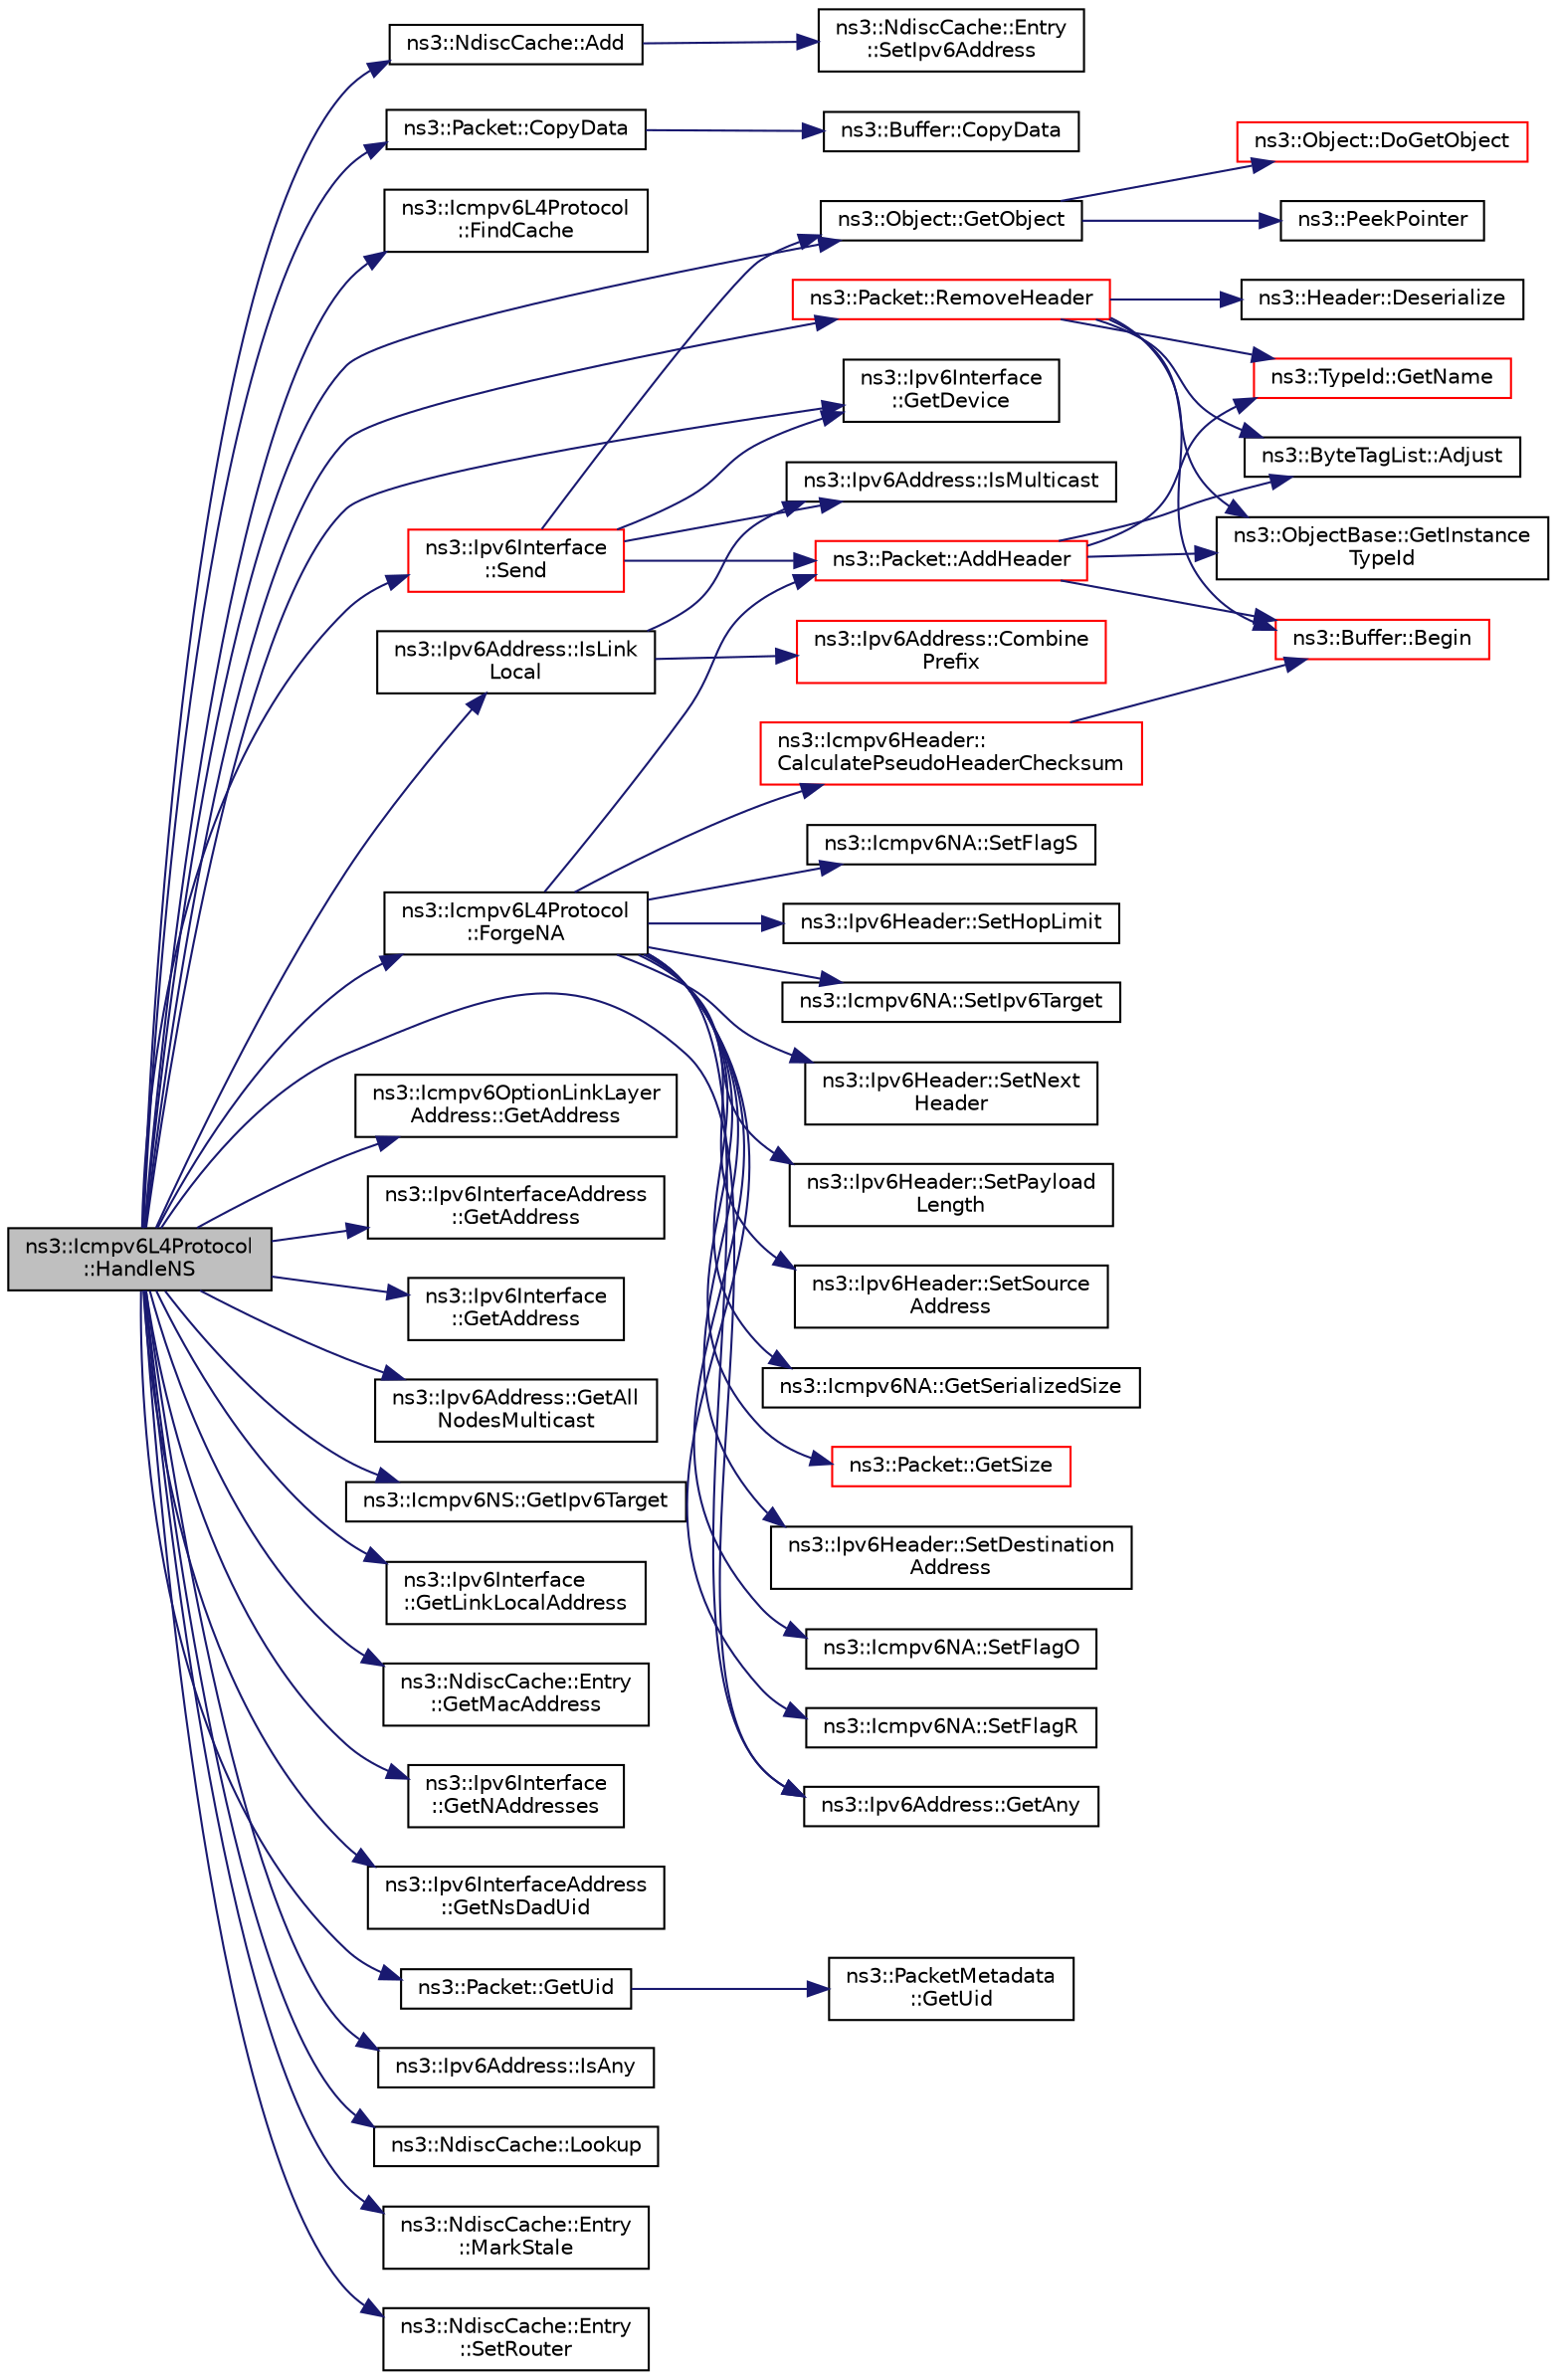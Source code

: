 digraph "ns3::Icmpv6L4Protocol::HandleNS"
{
 // LATEX_PDF_SIZE
  edge [fontname="Helvetica",fontsize="10",labelfontname="Helvetica",labelfontsize="10"];
  node [fontname="Helvetica",fontsize="10",shape=record];
  rankdir="LR";
  Node1 [label="ns3::Icmpv6L4Protocol\l::HandleNS",height=0.2,width=0.4,color="black", fillcolor="grey75", style="filled", fontcolor="black",tooltip="Receive Neighbor Solicitation method."];
  Node1 -> Node2 [color="midnightblue",fontsize="10",style="solid",fontname="Helvetica"];
  Node2 [label="ns3::NdiscCache::Add",height=0.2,width=0.4,color="black", fillcolor="white", style="filled",URL="$classns3_1_1_ndisc_cache.html#a2be7f4e42e90b272d5335dcb368e51cd",tooltip="Add an entry."];
  Node2 -> Node3 [color="midnightblue",fontsize="10",style="solid",fontname="Helvetica"];
  Node3 [label="ns3::NdiscCache::Entry\l::SetIpv6Address",height=0.2,width=0.4,color="black", fillcolor="white", style="filled",URL="$classns3_1_1_ndisc_cache_1_1_entry.html#aa730e61cb48f2436667dc89b822337dc",tooltip="Set the IPv6 address."];
  Node1 -> Node4 [color="midnightblue",fontsize="10",style="solid",fontname="Helvetica"];
  Node4 [label="ns3::Packet::CopyData",height=0.2,width=0.4,color="black", fillcolor="white", style="filled",URL="$classns3_1_1_packet.html#a5bafd70ccf970b10524e2d61afd39dc1",tooltip="Copy the packet contents to a byte buffer."];
  Node4 -> Node5 [color="midnightblue",fontsize="10",style="solid",fontname="Helvetica"];
  Node5 [label="ns3::Buffer::CopyData",height=0.2,width=0.4,color="black", fillcolor="white", style="filled",URL="$classns3_1_1_buffer.html#a767c8ec06a1307b569b9a5996dcacf91",tooltip="Copy the specified amount of data from the buffer to the given output stream."];
  Node1 -> Node6 [color="midnightblue",fontsize="10",style="solid",fontname="Helvetica"];
  Node6 [label="ns3::Icmpv6L4Protocol\l::FindCache",height=0.2,width=0.4,color="black", fillcolor="white", style="filled",URL="$classns3_1_1_icmpv6_l4_protocol.html#a90167126423f3957718e22a8bcd325c8",tooltip="Get the cache corresponding to the device."];
  Node1 -> Node7 [color="midnightblue",fontsize="10",style="solid",fontname="Helvetica"];
  Node7 [label="ns3::Icmpv6L4Protocol\l::ForgeNA",height=0.2,width=0.4,color="black", fillcolor="white", style="filled",URL="$classns3_1_1_icmpv6_l4_protocol.html#a687a096d8c5580cb3a80bec95b0dd689",tooltip="Forge a Neighbor Advertisement."];
  Node7 -> Node8 [color="midnightblue",fontsize="10",style="solid",fontname="Helvetica"];
  Node8 [label="ns3::Packet::AddHeader",height=0.2,width=0.4,color="red", fillcolor="white", style="filled",URL="$classns3_1_1_packet.html#a465108c595a0bc592095cbcab1832ed8",tooltip="Add header to this packet."];
  Node8 -> Node45 [color="midnightblue",fontsize="10",style="solid",fontname="Helvetica"];
  Node45 [label="ns3::ByteTagList::Adjust",height=0.2,width=0.4,color="black", fillcolor="white", style="filled",URL="$classns3_1_1_byte_tag_list.html#a1fec06d7e6daaf8039cf2a148e4090f2",tooltip="Adjust the offsets stored internally by the adjustment delta."];
  Node8 -> Node46 [color="midnightblue",fontsize="10",style="solid",fontname="Helvetica"];
  Node46 [label="ns3::Buffer::Begin",height=0.2,width=0.4,color="red", fillcolor="white", style="filled",URL="$classns3_1_1_buffer.html#acb977a0179de9abe4e295ce22023b4ca",tooltip=" "];
  Node8 -> Node38 [color="midnightblue",fontsize="10",style="solid",fontname="Helvetica"];
  Node38 [label="ns3::ObjectBase::GetInstance\lTypeId",height=0.2,width=0.4,color="black", fillcolor="white", style="filled",URL="$classns3_1_1_object_base.html#abe5b43a6f5b99a92a4c3122db31f06fb",tooltip="Get the most derived TypeId for this Object."];
  Node8 -> Node47 [color="midnightblue",fontsize="10",style="solid",fontname="Helvetica"];
  Node47 [label="ns3::TypeId::GetName",height=0.2,width=0.4,color="red", fillcolor="white", style="filled",URL="$classns3_1_1_type_id.html#abc4965475a579c2afdc668d7a7d58374",tooltip="Get the name."];
  Node7 -> Node53 [color="midnightblue",fontsize="10",style="solid",fontname="Helvetica"];
  Node53 [label="ns3::Icmpv6Header::\lCalculatePseudoHeaderChecksum",height=0.2,width=0.4,color="red", fillcolor="white", style="filled",URL="$classns3_1_1_icmpv6_header.html#aa0598a05dad2904576ed853885f4ed40",tooltip="Calculate pseudo header checksum for IPv6."];
  Node53 -> Node46 [color="midnightblue",fontsize="10",style="solid",fontname="Helvetica"];
  Node7 -> Node59 [color="midnightblue",fontsize="10",style="solid",fontname="Helvetica"];
  Node59 [label="ns3::Ipv6Address::GetAny",height=0.2,width=0.4,color="black", fillcolor="white", style="filled",URL="$classns3_1_1_ipv6_address.html#a2783e8badfc98c8b0a8508bba6e1b91e",tooltip="Get the \"any\" (::) Ipv6Address."];
  Node7 -> Node60 [color="midnightblue",fontsize="10",style="solid",fontname="Helvetica"];
  Node60 [label="ns3::Icmpv6NA::GetSerializedSize",height=0.2,width=0.4,color="black", fillcolor="white", style="filled",URL="$classns3_1_1_icmpv6_n_a.html#a025a1f44a35fa5c4db51bc19a47bb04e",tooltip="Get the serialized size."];
  Node7 -> Node61 [color="midnightblue",fontsize="10",style="solid",fontname="Helvetica"];
  Node61 [label="ns3::Packet::GetSize",height=0.2,width=0.4,color="red", fillcolor="white", style="filled",URL="$classns3_1_1_packet.html#afff7cb1ff518ee6dc0d424e10a5ad6ec",tooltip="Returns the the size in bytes of the packet (including the zero-filled initial payload)."];
  Node7 -> Node63 [color="midnightblue",fontsize="10",style="solid",fontname="Helvetica"];
  Node63 [label="ns3::Ipv6Header::SetDestination\lAddress",height=0.2,width=0.4,color="black", fillcolor="white", style="filled",URL="$classns3_1_1_ipv6_header.html#af42a4936f1f94fa012dfd33e3d5d9e9a",tooltip="Set the \"Destination address\" field."];
  Node7 -> Node64 [color="midnightblue",fontsize="10",style="solid",fontname="Helvetica"];
  Node64 [label="ns3::Icmpv6NA::SetFlagO",height=0.2,width=0.4,color="black", fillcolor="white", style="filled",URL="$classns3_1_1_icmpv6_n_a.html#aaff2ebe01f4ca803134f8a7d527b7613",tooltip="Set the O flag."];
  Node7 -> Node65 [color="midnightblue",fontsize="10",style="solid",fontname="Helvetica"];
  Node65 [label="ns3::Icmpv6NA::SetFlagR",height=0.2,width=0.4,color="black", fillcolor="white", style="filled",URL="$classns3_1_1_icmpv6_n_a.html#a7acfe211ef090061749eb878286e9325",tooltip="Set the R flag."];
  Node7 -> Node66 [color="midnightblue",fontsize="10",style="solid",fontname="Helvetica"];
  Node66 [label="ns3::Icmpv6NA::SetFlagS",height=0.2,width=0.4,color="black", fillcolor="white", style="filled",URL="$classns3_1_1_icmpv6_n_a.html#a52d07aa59b79c381b0767e52941b3e22",tooltip="Set the S flag."];
  Node7 -> Node67 [color="midnightblue",fontsize="10",style="solid",fontname="Helvetica"];
  Node67 [label="ns3::Ipv6Header::SetHopLimit",height=0.2,width=0.4,color="black", fillcolor="white", style="filled",URL="$classns3_1_1_ipv6_header.html#a5133fdec9ec05d089d9c47f476715d73",tooltip="Set the \"Hop limit\" field (TTL)."];
  Node7 -> Node68 [color="midnightblue",fontsize="10",style="solid",fontname="Helvetica"];
  Node68 [label="ns3::Icmpv6NA::SetIpv6Target",height=0.2,width=0.4,color="black", fillcolor="white", style="filled",URL="$classns3_1_1_icmpv6_n_a.html#a73e0b219a279bfb59ef6af15ee916bdc",tooltip="Set the IPv6 target field."];
  Node7 -> Node69 [color="midnightblue",fontsize="10",style="solid",fontname="Helvetica"];
  Node69 [label="ns3::Ipv6Header::SetNext\lHeader",height=0.2,width=0.4,color="black", fillcolor="white", style="filled",URL="$classns3_1_1_ipv6_header.html#add71fca40c6bf671bcc1403557a0852d",tooltip="Set the \"Next header\" field."];
  Node7 -> Node70 [color="midnightblue",fontsize="10",style="solid",fontname="Helvetica"];
  Node70 [label="ns3::Ipv6Header::SetPayload\lLength",height=0.2,width=0.4,color="black", fillcolor="white", style="filled",URL="$classns3_1_1_ipv6_header.html#a6d888c3bc07b2f523c1f8512e976a25b",tooltip="Set the \"Payload length\" field."];
  Node7 -> Node71 [color="midnightblue",fontsize="10",style="solid",fontname="Helvetica"];
  Node71 [label="ns3::Ipv6Header::SetSource\lAddress",height=0.2,width=0.4,color="black", fillcolor="white", style="filled",URL="$classns3_1_1_ipv6_header.html#aa0c5fe268a9a8096dfe9d4f7147241ab",tooltip="Set the \"Source address\" field."];
  Node1 -> Node72 [color="midnightblue",fontsize="10",style="solid",fontname="Helvetica"];
  Node72 [label="ns3::Icmpv6OptionLinkLayer\lAddress::GetAddress",height=0.2,width=0.4,color="black", fillcolor="white", style="filled",URL="$classns3_1_1_icmpv6_option_link_layer_address.html#ad51572a6b6fe8b2597621e93139cf4e7",tooltip="Get the hardware address."];
  Node1 -> Node73 [color="midnightblue",fontsize="10",style="solid",fontname="Helvetica"];
  Node73 [label="ns3::Ipv6InterfaceAddress\l::GetAddress",height=0.2,width=0.4,color="black", fillcolor="white", style="filled",URL="$classns3_1_1_ipv6_interface_address.html#a2cefaa3c66694e103da53cc784ba46bf",tooltip="Get the IPv6 address."];
  Node1 -> Node74 [color="midnightblue",fontsize="10",style="solid",fontname="Helvetica"];
  Node74 [label="ns3::Ipv6Interface\l::GetAddress",height=0.2,width=0.4,color="black", fillcolor="white", style="filled",URL="$classns3_1_1_ipv6_interface.html#a89390f0573d7d2ddf7504dad10194a3a",tooltip="Get an address from IPv6 interface."];
  Node1 -> Node75 [color="midnightblue",fontsize="10",style="solid",fontname="Helvetica"];
  Node75 [label="ns3::Ipv6Address::GetAll\lNodesMulticast",height=0.2,width=0.4,color="black", fillcolor="white", style="filled",URL="$classns3_1_1_ipv6_address.html#a11e6e4228d3d6e814b2c5ffc18c8ed20",tooltip="Get the \"all nodes multicast\" address."];
  Node1 -> Node59 [color="midnightblue",fontsize="10",style="solid",fontname="Helvetica"];
  Node1 -> Node76 [color="midnightblue",fontsize="10",style="solid",fontname="Helvetica"];
  Node76 [label="ns3::Ipv6Interface\l::GetDevice",height=0.2,width=0.4,color="black", fillcolor="white", style="filled",URL="$classns3_1_1_ipv6_interface.html#ae48d61d8e995e585a74050d78455bac7",tooltip="Get the NetDevice."];
  Node1 -> Node77 [color="midnightblue",fontsize="10",style="solid",fontname="Helvetica"];
  Node77 [label="ns3::Icmpv6NS::GetIpv6Target",height=0.2,width=0.4,color="black", fillcolor="white", style="filled",URL="$classns3_1_1_icmpv6_n_s.html#a9b2806ee41ad916b04390fb04e232c22",tooltip="Get the IPv6 target field."];
  Node1 -> Node78 [color="midnightblue",fontsize="10",style="solid",fontname="Helvetica"];
  Node78 [label="ns3::Ipv6Interface\l::GetLinkLocalAddress",height=0.2,width=0.4,color="black", fillcolor="white", style="filled",URL="$classns3_1_1_ipv6_interface.html#a1d83345cf2aaf7a00fa0424d89931ec1",tooltip="Get link-local address from IPv6 interface."];
  Node1 -> Node79 [color="midnightblue",fontsize="10",style="solid",fontname="Helvetica"];
  Node79 [label="ns3::NdiscCache::Entry\l::GetMacAddress",height=0.2,width=0.4,color="black", fillcolor="white", style="filled",URL="$classns3_1_1_ndisc_cache_1_1_entry.html#a703bbe924beea788efe1d8a2ba560069",tooltip="Get the MAC address of this entry."];
  Node1 -> Node80 [color="midnightblue",fontsize="10",style="solid",fontname="Helvetica"];
  Node80 [label="ns3::Ipv6Interface\l::GetNAddresses",height=0.2,width=0.4,color="black", fillcolor="white", style="filled",URL="$classns3_1_1_ipv6_interface.html#ac09a4fb423fa2f13819bb0ef7c833a47",tooltip="Get number of addresses on this IPv6 interface."];
  Node1 -> Node81 [color="midnightblue",fontsize="10",style="solid",fontname="Helvetica"];
  Node81 [label="ns3::Ipv6InterfaceAddress\l::GetNsDadUid",height=0.2,width=0.4,color="black", fillcolor="white", style="filled",URL="$classns3_1_1_ipv6_interface_address.html#a2f092a94f8abceaa046c598a29ccf8e7",tooltip="Get the latest DAD probe packet UID."];
  Node1 -> Node82 [color="midnightblue",fontsize="10",style="solid",fontname="Helvetica"];
  Node82 [label="ns3::Object::GetObject",height=0.2,width=0.4,color="black", fillcolor="white", style="filled",URL="$classns3_1_1_object.html#ad21f5401ff705cd29c37f931ea3afc18",tooltip="Get a pointer to the requested aggregated Object."];
  Node82 -> Node83 [color="midnightblue",fontsize="10",style="solid",fontname="Helvetica"];
  Node83 [label="ns3::Object::DoGetObject",height=0.2,width=0.4,color="red", fillcolor="white", style="filled",URL="$classns3_1_1_object.html#a7c009975f7c0994cb47a69f713745e0a",tooltip="Find an Object of TypeId tid in the aggregates of this Object."];
  Node82 -> Node94 [color="midnightblue",fontsize="10",style="solid",fontname="Helvetica"];
  Node94 [label="ns3::PeekPointer",height=0.2,width=0.4,color="black", fillcolor="white", style="filled",URL="$namespacens3.html#af2a7557fe9afdd98d8f6f8f6e412cf5a",tooltip=" "];
  Node1 -> Node95 [color="midnightblue",fontsize="10",style="solid",fontname="Helvetica"];
  Node95 [label="ns3::Packet::GetUid",height=0.2,width=0.4,color="black", fillcolor="white", style="filled",URL="$classns3_1_1_packet.html#ab9f0b7e9cf21b7271eda0094e6ff2792",tooltip="Returns the packet's Uid."];
  Node95 -> Node96 [color="midnightblue",fontsize="10",style="solid",fontname="Helvetica"];
  Node96 [label="ns3::PacketMetadata\l::GetUid",height=0.2,width=0.4,color="black", fillcolor="white", style="filled",URL="$classns3_1_1_packet_metadata.html#aff25afa4a4e4304185feaeda79d0415f",tooltip="Get the packet Uid."];
  Node1 -> Node97 [color="midnightblue",fontsize="10",style="solid",fontname="Helvetica"];
  Node97 [label="ns3::Ipv6Address::IsAny",height=0.2,width=0.4,color="black", fillcolor="white", style="filled",URL="$classns3_1_1_ipv6_address.html#aaacafa8d26946a16a5688777b696277a",tooltip="If the IPv6 address is the \"Any\" address."];
  Node1 -> Node98 [color="midnightblue",fontsize="10",style="solid",fontname="Helvetica"];
  Node98 [label="ns3::Ipv6Address::IsLink\lLocal",height=0.2,width=0.4,color="black", fillcolor="white", style="filled",URL="$classns3_1_1_ipv6_address.html#a0b549807a9ad8389c7cc82b762b7c1f1",tooltip="If the IPv6 address is a link-local address (fe80::/64)."];
  Node98 -> Node99 [color="midnightblue",fontsize="10",style="solid",fontname="Helvetica"];
  Node99 [label="ns3::Ipv6Address::Combine\lPrefix",height=0.2,width=0.4,color="red", fillcolor="white", style="filled",URL="$classns3_1_1_ipv6_address.html#a3279a6dcdad36e8791f172daaa7be533",tooltip="Combine this address with a prefix."];
  Node98 -> Node102 [color="midnightblue",fontsize="10",style="solid",fontname="Helvetica"];
  Node102 [label="ns3::Ipv6Address::IsMulticast",height=0.2,width=0.4,color="black", fillcolor="white", style="filled",URL="$classns3_1_1_ipv6_address.html#a68f522d40b6db6d383848ea90bc47dd0",tooltip="If the IPv6 address is multicast (ff00::/8)."];
  Node1 -> Node103 [color="midnightblue",fontsize="10",style="solid",fontname="Helvetica"];
  Node103 [label="ns3::NdiscCache::Lookup",height=0.2,width=0.4,color="black", fillcolor="white", style="filled",URL="$classns3_1_1_ndisc_cache.html#a8a5fa7656fcbc9058fb8e1405a2728db",tooltip="Lookup in the cache."];
  Node1 -> Node104 [color="midnightblue",fontsize="10",style="solid",fontname="Helvetica"];
  Node104 [label="ns3::NdiscCache::Entry\l::MarkStale",height=0.2,width=0.4,color="black", fillcolor="white", style="filled",URL="$classns3_1_1_ndisc_cache_1_1_entry.html#a2b9c0d5d4534f896c0909c1ce856dbe5",tooltip="Changes the state to this entry to STALE."];
  Node1 -> Node105 [color="midnightblue",fontsize="10",style="solid",fontname="Helvetica"];
  Node105 [label="ns3::Packet::RemoveHeader",height=0.2,width=0.4,color="red", fillcolor="white", style="filled",URL="$classns3_1_1_packet.html#a0961eccf975d75f902d40956c93ba63e",tooltip="Deserialize and remove the header from the internal buffer."];
  Node105 -> Node45 [color="midnightblue",fontsize="10",style="solid",fontname="Helvetica"];
  Node105 -> Node46 [color="midnightblue",fontsize="10",style="solid",fontname="Helvetica"];
  Node105 -> Node106 [color="midnightblue",fontsize="10",style="solid",fontname="Helvetica"];
  Node106 [label="ns3::Header::Deserialize",height=0.2,width=0.4,color="black", fillcolor="white", style="filled",URL="$classns3_1_1_header.html#a78be9400bb66b2a8543606f395ef5396",tooltip=" "];
  Node105 -> Node38 [color="midnightblue",fontsize="10",style="solid",fontname="Helvetica"];
  Node105 -> Node47 [color="midnightblue",fontsize="10",style="solid",fontname="Helvetica"];
  Node1 -> Node109 [color="midnightblue",fontsize="10",style="solid",fontname="Helvetica"];
  Node109 [label="ns3::Ipv6Interface\l::Send",height=0.2,width=0.4,color="red", fillcolor="white", style="filled",URL="$classns3_1_1_ipv6_interface.html#aa3be8d7a7f0d8232e2ec9e900a98f727",tooltip="Send a packet through this interface."];
  Node109 -> Node8 [color="midnightblue",fontsize="10",style="solid",fontname="Helvetica"];
  Node109 -> Node76 [color="midnightblue",fontsize="10",style="solid",fontname="Helvetica"];
  Node109 -> Node82 [color="midnightblue",fontsize="10",style="solid",fontname="Helvetica"];
  Node109 -> Node102 [color="midnightblue",fontsize="10",style="solid",fontname="Helvetica"];
  Node1 -> Node113 [color="midnightblue",fontsize="10",style="solid",fontname="Helvetica"];
  Node113 [label="ns3::NdiscCache::Entry\l::SetRouter",height=0.2,width=0.4,color="black", fillcolor="white", style="filled",URL="$classns3_1_1_ndisc_cache_1_1_entry.html#ad45ee53e7bfc3dc68586273590a896cd",tooltip="Set the node type."];
}
